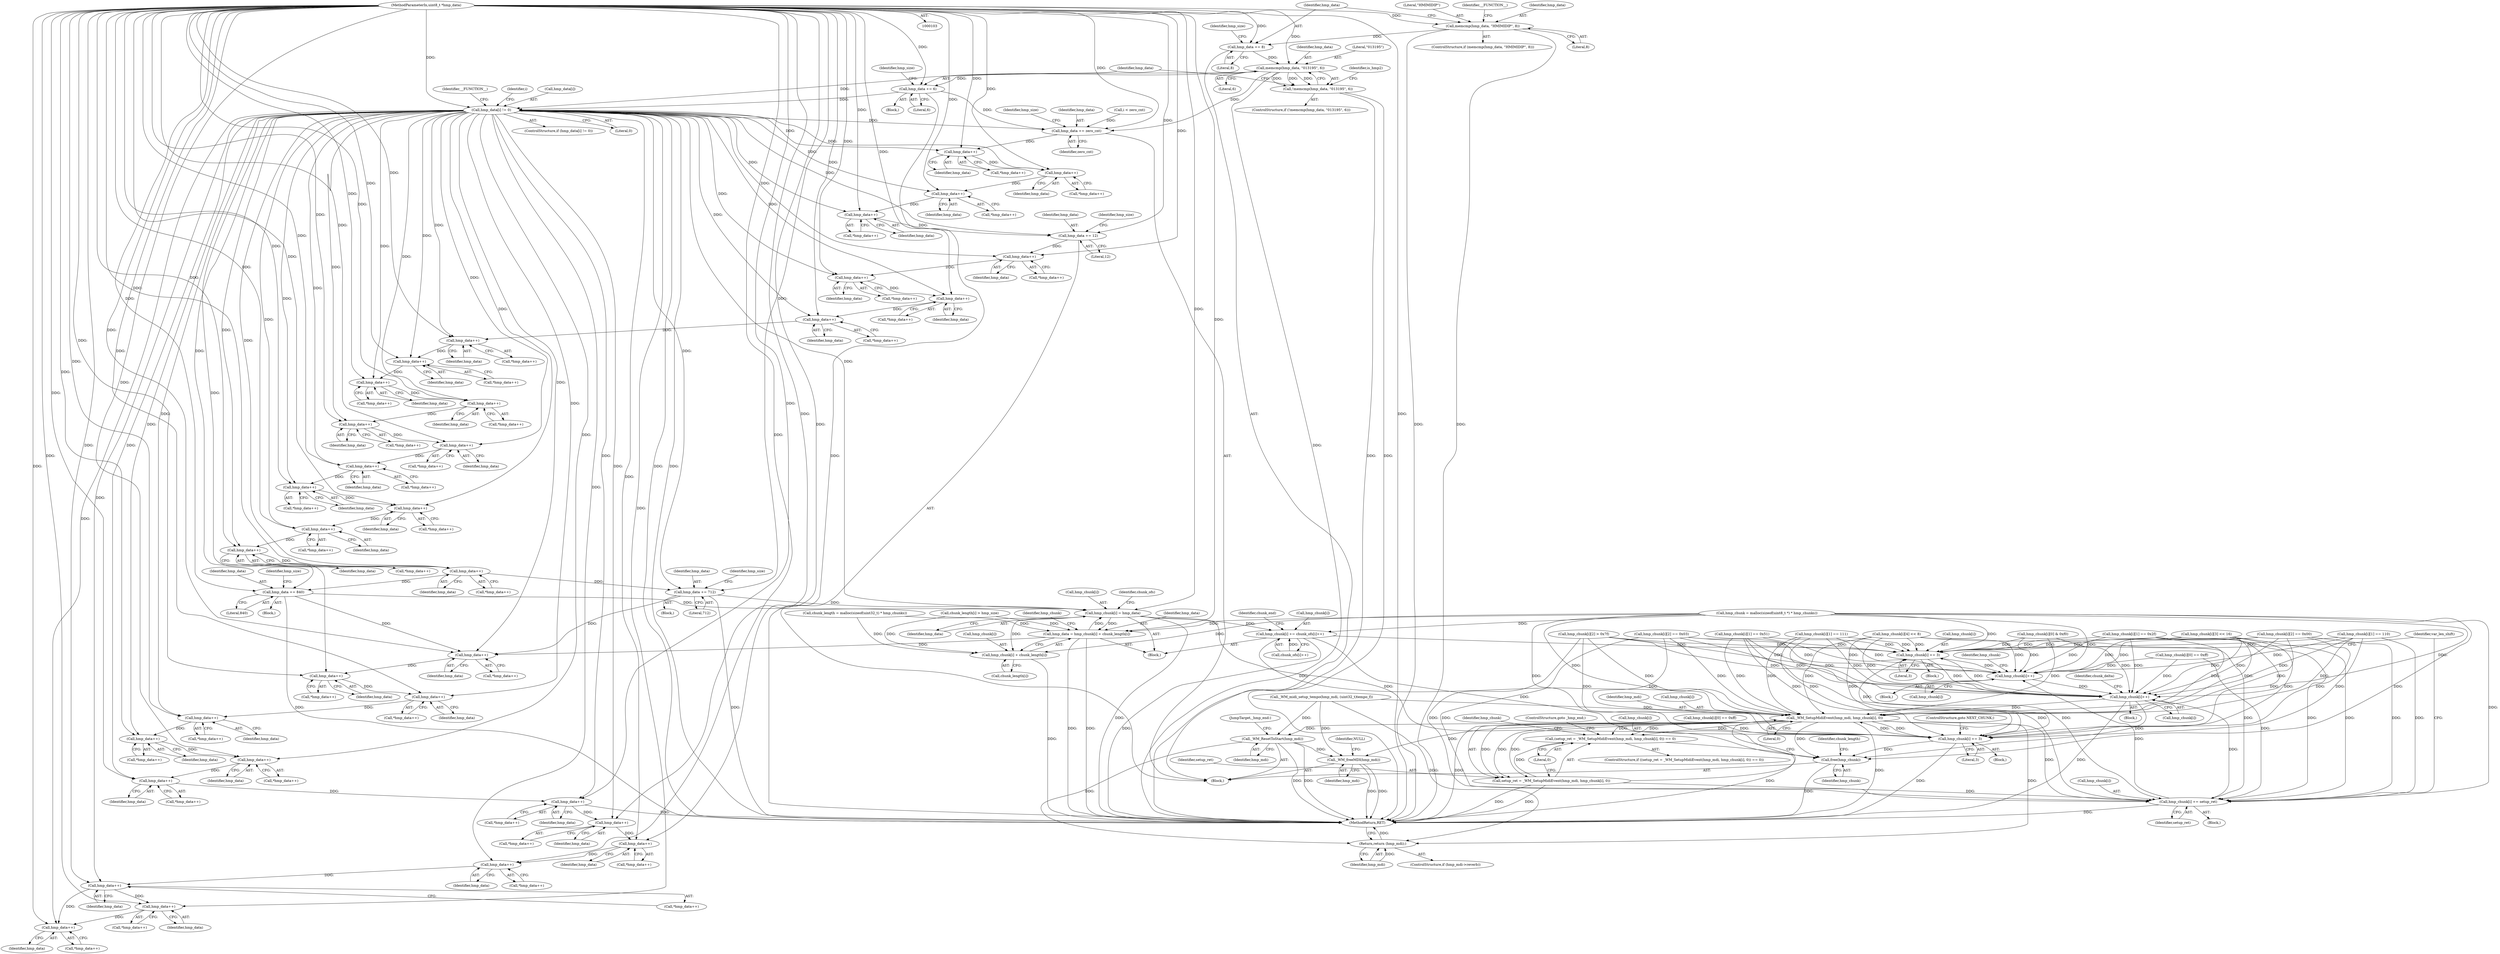 digraph "0_wildmidi_660b513d99bced8783a4a5984ac2f742c74ebbdd_0@API" {
"1000194" [label="(Call,memcmp(hmp_data, \"HMIMIDIP\", 8))"];
"1000104" [label="(MethodParameterIn,uint8_t *hmp_data)"];
"1000207" [label="(Call,hmp_data += 8)"];
"1000215" [label="(Call,memcmp(hmp_data, \"013195\", 6))"];
"1000214" [label="(Call,!memcmp(hmp_data, \"013195\", 6))"];
"1000220" [label="(Call,hmp_data += 6)"];
"1000251" [label="(Call,hmp_data[i] != 0)"];
"1000265" [label="(Call,hmp_data += zero_cnt)"];
"1000274" [label="(Call,hmp_data++)"];
"1000280" [label="(Call,hmp_data++)"];
"1000287" [label="(Call,hmp_data++)"];
"1000294" [label="(Call,hmp_data++)"];
"1000302" [label="(Call,hmp_data += 12)"];
"1000311" [label="(Call,hmp_data++)"];
"1000317" [label="(Call,hmp_data++)"];
"1000324" [label="(Call,hmp_data++)"];
"1000331" [label="(Call,hmp_data++)"];
"1000340" [label="(Call,hmp_data++)"];
"1000346" [label="(Call,hmp_data++)"];
"1000353" [label="(Call,hmp_data++)"];
"1000360" [label="(Call,hmp_data++)"];
"1000374" [label="(Call,hmp_data++)"];
"1000380" [label="(Call,hmp_data++)"];
"1000387" [label="(Call,hmp_data++)"];
"1000394" [label="(Call,hmp_data++)"];
"1000431" [label="(Call,hmp_data++)"];
"1000437" [label="(Call,hmp_data++)"];
"1000444" [label="(Call,hmp_data++)"];
"1000451" [label="(Call,hmp_data++)"];
"1000462" [label="(Call,hmp_data += 840)"];
"1000535" [label="(Call,hmp_chunk[i] = hmp_data)"];
"1000742" [label="(Call,hmp_data = hmp_chunk[i] + chunk_length[i])"];
"1000548" [label="(Call,hmp_data++)"];
"1000554" [label="(Call,hmp_data++)"];
"1000561" [label="(Call,hmp_data++)"];
"1000568" [label="(Call,hmp_data++)"];
"1000583" [label="(Call,hmp_data++)"];
"1000591" [label="(Call,hmp_data++)"];
"1000600" [label="(Call,hmp_data++)"];
"1000609" [label="(Call,hmp_data++)"];
"1000639" [label="(Call,hmp_data++)"];
"1000645" [label="(Call,hmp_data++)"];
"1000652" [label="(Call,hmp_data++)"];
"1000659" [label="(Call,hmp_data++)"];
"1000696" [label="(Call,hmp_data++)"];
"1000722" [label="(Call,hmp_data++)"];
"1000744" [label="(Call,hmp_chunk[i] + chunk_length[i])"];
"1000751" [label="(Call,hmp_chunk[i] += chunk_ofs[i]++)"];
"1000899" [label="(Call,hmp_chunk[i] += 3)"];
"1001065" [label="(Call,hmp_chunk[i]++)"];
"1001091" [label="(Call,hmp_chunk[i]++)"];
"1000914" [label="(Call,_WM_SetupMidiEvent(hmp_mdi, hmp_chunk[i], 0))"];
"1000911" [label="(Call,(setup_ret = _WM_SetupMidiEvent(hmp_mdi, hmp_chunk[i], 0)) == 0)"];
"1000912" [label="(Call,setup_ret = _WM_SetupMidiEvent(hmp_mdi, hmp_chunk[i], 0))"];
"1001023" [label="(Call,hmp_chunk[i] += setup_ret)"];
"1000955" [label="(Call,hmp_chunk[i] += 3)"];
"1001211" [label="(Call,free(hmp_chunk))"];
"1001208" [label="(Call,_WM_ResetToStart(hmp_mdi))"];
"1001225" [label="(Return,return (hmp_mdi);)"];
"1001227" [label="(Call,_WM_freeMDI(hmp_mdi))"];
"1000470" [label="(Call,hmp_data += 712)"];
"1000912" [label="(Call,setup_ret = _WM_SetupMidiEvent(hmp_mdi, hmp_chunk[i], 0))"];
"1000269" [label="(Identifier,hmp_size)"];
"1000568" [label="(Call,hmp_data++)"];
"1000482" [label="(Call,_WM_midi_setup_tempo(hmp_mdi, (uint32_t)tempo_f))"];
"1000494" [label="(Call,chunk_length = malloc(sizeof(uint32_t) * hmp_chunks))"];
"1000200" [label="(Identifier,__FUNCTION__)"];
"1000222" [label="(Literal,6)"];
"1000332" [label="(Identifier,hmp_data)"];
"1000452" [label="(Identifier,hmp_data)"];
"1000660" [label="(Identifier,hmp_data)"];
"1000347" [label="(Identifier,hmp_data)"];
"1000554" [label="(Call,hmp_data++)"];
"1000920" [label="(Literal,0)"];
"1000432" [label="(Identifier,hmp_data)"];
"1000659" [label="(Call,hmp_data++)"];
"1000266" [label="(Identifier,hmp_data)"];
"1000723" [label="(Identifier,hmp_data)"];
"1000761" [label="(Identifier,chunk_end)"];
"1000722" [label="(Call,hmp_data++)"];
"1001092" [label="(Call,hmp_chunk[i])"];
"1000207" [label="(Call,hmp_data += 8)"];
"1000547" [label="(Call,*hmp_data++)"];
"1001210" [label="(JumpTarget,_hmp_end:)"];
"1000609" [label="(Call,hmp_data++)"];
"1000331" [label="(Call,hmp_data++)"];
"1000487" [label="(Call,hmp_chunk = malloc(sizeof(uint8_t *) * hmp_chunks))"];
"1001231" [label="(MethodReturn,RET)"];
"1000900" [label="(Call,hmp_chunk[i])"];
"1000463" [label="(Identifier,hmp_data)"];
"1000645" [label="(Call,hmp_data++)"];
"1000748" [label="(Call,chunk_length[i])"];
"1000964" [label="(Call,hmp_chunk[i][0] == 0xff)"];
"1000905" [label="(Block,)"];
"1001000" [label="(Call,hmp_chunk[i][4] << 8)"];
"1000618" [label="(Call,chunk_length[i] > hmp_size)"];
"1000567" [label="(Call,*hmp_data++)"];
"1000867" [label="(Call,hmp_chunk[i][0] & 0xf0)"];
"1000877" [label="(Call,hmp_chunk[i][1] == 110)"];
"1000472" [label="(Literal,712)"];
"1000940" [label="(Call,hmp_chunk[i][2] == 0x00)"];
"1000317" [label="(Call,hmp_data++)"];
"1000583" [label="(Call,hmp_data++)"];
"1000743" [label="(Identifier,hmp_data)"];
"1000561" [label="(Call,hmp_data++)"];
"1000316" [label="(Call,*hmp_data++)"];
"1000311" [label="(Call,hmp_data++)"];
"1000381" [label="(Identifier,hmp_data)"];
"1001211" [label="(Call,free(hmp_chunk))"];
"1000219" [label="(Block,)"];
"1000275" [label="(Identifier,hmp_data)"];
"1000445" [label="(Identifier,hmp_data)"];
"1000394" [label="(Call,hmp_data++)"];
"1000915" [label="(Identifier,hmp_mdi)"];
"1000323" [label="(Call,*hmp_data++)"];
"1001091" [label="(Call,hmp_chunk[i]++)"];
"1000230" [label="(Identifier,is_hmp2)"];
"1000972" [label="(Call,hmp_chunk[i][1] == 0x51)"];
"1000450" [label="(Call,*hmp_data++)"];
"1000280" [label="(Call,hmp_data++)"];
"1000310" [label="(Call,*hmp_data++)"];
"1000195" [label="(Identifier,hmp_data)"];
"1000536" [label="(Call,hmp_chunk[i])"];
"1001023" [label="(Call,hmp_chunk[i] += setup_ret)"];
"1000755" [label="(Call,chunk_ofs[i]++)"];
"1000393" [label="(Call,*hmp_data++)"];
"1000474" [label="(Identifier,hmp_size)"];
"1000753" [label="(Identifier,hmp_chunk)"];
"1001208" [label="(Call,_WM_ResetToStart(hmp_mdi))"];
"1000303" [label="(Identifier,hmp_data)"];
"1000560" [label="(Call,*hmp_data++)"];
"1000325" [label="(Identifier,hmp_data)"];
"1000959" [label="(Literal,3)"];
"1000925" [label="(Call,hmp_chunk[i][0] == 0xff)"];
"1000451" [label="(Call,hmp_data++)"];
"1000992" [label="(Call,hmp_chunk[i][3] << 16)"];
"1000638" [label="(Call,*hmp_data++)"];
"1001072" [label="(Identifier,hmp_chunk)"];
"1000466" [label="(Identifier,hmp_size)"];
"1000470" [label="(Call,hmp_data += 712)"];
"1000352" [label="(Call,*hmp_data++)"];
"1000287" [label="(Call,hmp_data++)"];
"1000244" [label="(Call,i < zero_cnt)"];
"1000555" [label="(Identifier,hmp_data)"];
"1000462" [label="(Call,hmp_data += 840)"];
"1000469" [label="(Block,)"];
"1000304" [label="(Literal,12)"];
"1000302" [label="(Call,hmp_data += 12)"];
"1000644" [label="(Call,*hmp_data++)"];
"1000438" [label="(Identifier,hmp_data)"];
"1000216" [label="(Identifier,hmp_data)"];
"1000600" [label="(Call,hmp_data++)"];
"1000430" [label="(Call,*hmp_data++)"];
"1000590" [label="(Call,*hmp_data++)"];
"1001225" [label="(Return,return (hmp_mdi);)"];
"1000535" [label="(Call,hmp_chunk[i] = hmp_data)"];
"1000250" [label="(ControlStructure,if (hmp_data[i] != 0))"];
"1000582" [label="(Call,*hmp_data++)"];
"1000910" [label="(ControlStructure,if ((setup_ret = _WM_SetupMidiEvent(hmp_mdi, hmp_chunk[i], 0)) == 0))"];
"1001227" [label="(Call,_WM_freeMDI(hmp_mdi))"];
"1000106" [label="(Block,)"];
"1000914" [label="(Call,_WM_SetupMidiEvent(hmp_mdi, hmp_chunk[i], 0))"];
"1000273" [label="(Call,*hmp_data++)"];
"1000863" [label="(Block,)"];
"1000345" [label="(Call,*hmp_data++)"];
"1000288" [label="(Identifier,hmp_data)"];
"1001228" [label="(Identifier,hmp_mdi)"];
"1001029" [label="(Identifier,var_len_shift)"];
"1000380" [label="(Call,hmp_data++)"];
"1000395" [label="(Identifier,hmp_data)"];
"1000601" [label="(Identifier,hmp_data)"];
"1000251" [label="(Call,hmp_data[i] != 0)"];
"1000898" [label="(Block,)"];
"1000913" [label="(Identifier,setup_ret)"];
"1001024" [label="(Call,hmp_chunk[i])"];
"1000903" [label="(Literal,3)"];
"1000884" [label="(Call,hmp_chunk[i][1] == 111)"];
"1000318" [label="(Identifier,hmp_data)"];
"1000919" [label="(Literal,0)"];
"1000324" [label="(Call,hmp_data++)"];
"1000658" [label="(Call,*hmp_data++)"];
"1000375" [label="(Identifier,hmp_data)"];
"1000891" [label="(Call,hmp_chunk[i][2] > 0x7f)"];
"1000955" [label="(Call,hmp_chunk[i] += 3)"];
"1000444" [label="(Call,hmp_data++)"];
"1000542" [label="(Identifier,chunk_ofs)"];
"1000213" [label="(ControlStructure,if (!memcmp(hmp_data, \"013195\", 6)))"];
"1000751" [label="(Call,hmp_chunk[i] += chunk_ofs[i]++)"];
"1000569" [label="(Identifier,hmp_data)"];
"1000208" [label="(Identifier,hmp_data)"];
"1000745" [label="(Call,hmp_chunk[i])"];
"1000193" [label="(ControlStructure,if (memcmp(hmp_data, \"HMIMIDIP\", 8)))"];
"1000306" [label="(Identifier,hmp_size)"];
"1000330" [label="(Call,*hmp_data++)"];
"1000379" [label="(Call,*hmp_data++)"];
"1000721" [label="(Call,*hmp_data++)"];
"1000215" [label="(Call,memcmp(hmp_data, \"013195\", 6))"];
"1000947" [label="(Block,)"];
"1000651" [label="(Call,*hmp_data++)"];
"1000652" [label="(Call,hmp_data++)"];
"1000267" [label="(Identifier,zero_cnt)"];
"1000339" [label="(Call,*hmp_data++)"];
"1000640" [label="(Identifier,hmp_data)"];
"1000899" [label="(Call,hmp_chunk[i] += 3)"];
"1000217" [label="(Literal,\"013195\")"];
"1000548" [label="(Call,hmp_data++)"];
"1000549" [label="(Identifier,hmp_data)"];
"1000295" [label="(Identifier,hmp_data)"];
"1000539" [label="(Identifier,hmp_data)"];
"1000265" [label="(Call,hmp_data += zero_cnt)"];
"1000360" [label="(Call,hmp_data++)"];
"1000695" [label="(Call,*hmp_data++)"];
"1000341" [label="(Identifier,hmp_data)"];
"1000220" [label="(Call,hmp_data += 6)"];
"1000431" [label="(Call,hmp_data++)"];
"1001066" [label="(Call,hmp_chunk[i])"];
"1000697" [label="(Identifier,hmp_data)"];
"1000639" [label="(Call,hmp_data++)"];
"1000608" [label="(Call,*hmp_data++)"];
"1000258" [label="(Identifier,__FUNCTION__)"];
"1000653" [label="(Identifier,hmp_data)"];
"1000346" [label="(Call,hmp_data++)"];
"1000197" [label="(Literal,8)"];
"1000281" [label="(Identifier,hmp_data)"];
"1000979" [label="(Call,hmp_chunk[i][2] == 0x03)"];
"1001045" [label="(Block,)"];
"1001097" [label="(Identifier,chunk_delta)"];
"1000591" [label="(Call,hmp_data++)"];
"1001027" [label="(Identifier,setup_ret)"];
"1000933" [label="(Call,hmp_chunk[i][1] == 0x2f)"];
"1000373" [label="(Call,*hmp_data++)"];
"1000592" [label="(Identifier,hmp_data)"];
"1000436" [label="(Call,*hmp_data++)"];
"1001212" [label="(Identifier,hmp_chunk)"];
"1000388" [label="(Identifier,hmp_data)"];
"1000274" [label="(Call,hmp_data++)"];
"1000194" [label="(Call,memcmp(hmp_data, \"HMIMIDIP\", 8))"];
"1000437" [label="(Call,hmp_data++)"];
"1000214" [label="(Call,!memcmp(hmp_data, \"013195\", 6))"];
"1000218" [label="(Literal,6)"];
"1000293" [label="(Call,*hmp_data++)"];
"1000562" [label="(Identifier,hmp_data)"];
"1000553" [label="(Call,*hmp_data++)"];
"1001226" [label="(Identifier,hmp_mdi)"];
"1000387" [label="(Call,hmp_data++)"];
"1000248" [label="(Identifier,i)"];
"1000960" [label="(ControlStructure,goto NEXT_CHUNK;)"];
"1000464" [label="(Literal,840)"];
"1000286" [label="(Call,*hmp_data++)"];
"1000471" [label="(Identifier,hmp_data)"];
"1000252" [label="(Call,hmp_data[i])"];
"1000386" [label="(Call,*hmp_data++)"];
"1000361" [label="(Identifier,hmp_data)"];
"1000279" [label="(Call,*hmp_data++)"];
"1000752" [label="(Call,hmp_chunk[i])"];
"1000224" [label="(Identifier,hmp_size)"];
"1000221" [label="(Identifier,hmp_data)"];
"1000294" [label="(Call,hmp_data++)"];
"1000209" [label="(Literal,8)"];
"1000354" [label="(Identifier,hmp_data)"];
"1000461" [label="(Block,)"];
"1000916" [label="(Call,hmp_chunk[i])"];
"1000610" [label="(Identifier,hmp_data)"];
"1000956" [label="(Call,hmp_chunk[i])"];
"1001230" [label="(Identifier,NULL)"];
"1000584" [label="(Identifier,hmp_data)"];
"1000374" [label="(Call,hmp_data++)"];
"1000928" [label="(Identifier,hmp_chunk)"];
"1000742" [label="(Call,hmp_data = hmp_chunk[i] + chunk_length[i])"];
"1000646" [label="(Identifier,hmp_data)"];
"1000599" [label="(Call,*hmp_data++)"];
"1001214" [label="(Identifier,chunk_length)"];
"1000312" [label="(Identifier,hmp_data)"];
"1000340" [label="(Call,hmp_data++)"];
"1000744" [label="(Call,hmp_chunk[i] + chunk_length[i])"];
"1001065" [label="(Call,hmp_chunk[i]++)"];
"1000104" [label="(MethodParameterIn,uint8_t *hmp_data)"];
"1000359" [label="(Call,*hmp_data++)"];
"1000353" [label="(Call,hmp_data++)"];
"1000911" [label="(Call,(setup_ret = _WM_SetupMidiEvent(hmp_mdi, hmp_chunk[i], 0)) == 0)"];
"1000196" [label="(Literal,\"HMIMIDIP\")"];
"1000922" [label="(ControlStructure,goto _hmp_end;)"];
"1001209" [label="(Identifier,hmp_mdi)"];
"1000696" [label="(Call,hmp_data++)"];
"1000255" [label="(Literal,0)"];
"1000534" [label="(Block,)"];
"1001221" [label="(ControlStructure,if (hmp_mdi->reverb))"];
"1000443" [label="(Call,*hmp_data++)"];
"1000211" [label="(Identifier,hmp_size)"];
"1000194" -> "1000193"  [label="AST: "];
"1000194" -> "1000197"  [label="CFG: "];
"1000195" -> "1000194"  [label="AST: "];
"1000196" -> "1000194"  [label="AST: "];
"1000197" -> "1000194"  [label="AST: "];
"1000200" -> "1000194"  [label="CFG: "];
"1000208" -> "1000194"  [label="CFG: "];
"1000194" -> "1001231"  [label="DDG: "];
"1000194" -> "1001231"  [label="DDG: "];
"1000104" -> "1000194"  [label="DDG: "];
"1000194" -> "1000207"  [label="DDG: "];
"1000104" -> "1000103"  [label="AST: "];
"1000104" -> "1001231"  [label="DDG: "];
"1000104" -> "1000207"  [label="DDG: "];
"1000104" -> "1000215"  [label="DDG: "];
"1000104" -> "1000220"  [label="DDG: "];
"1000104" -> "1000251"  [label="DDG: "];
"1000104" -> "1000265"  [label="DDG: "];
"1000104" -> "1000274"  [label="DDG: "];
"1000104" -> "1000280"  [label="DDG: "];
"1000104" -> "1000287"  [label="DDG: "];
"1000104" -> "1000294"  [label="DDG: "];
"1000104" -> "1000302"  [label="DDG: "];
"1000104" -> "1000311"  [label="DDG: "];
"1000104" -> "1000317"  [label="DDG: "];
"1000104" -> "1000324"  [label="DDG: "];
"1000104" -> "1000331"  [label="DDG: "];
"1000104" -> "1000340"  [label="DDG: "];
"1000104" -> "1000346"  [label="DDG: "];
"1000104" -> "1000353"  [label="DDG: "];
"1000104" -> "1000360"  [label="DDG: "];
"1000104" -> "1000374"  [label="DDG: "];
"1000104" -> "1000380"  [label="DDG: "];
"1000104" -> "1000387"  [label="DDG: "];
"1000104" -> "1000394"  [label="DDG: "];
"1000104" -> "1000431"  [label="DDG: "];
"1000104" -> "1000437"  [label="DDG: "];
"1000104" -> "1000444"  [label="DDG: "];
"1000104" -> "1000451"  [label="DDG: "];
"1000104" -> "1000462"  [label="DDG: "];
"1000104" -> "1000470"  [label="DDG: "];
"1000104" -> "1000535"  [label="DDG: "];
"1000104" -> "1000548"  [label="DDG: "];
"1000104" -> "1000554"  [label="DDG: "];
"1000104" -> "1000561"  [label="DDG: "];
"1000104" -> "1000568"  [label="DDG: "];
"1000104" -> "1000583"  [label="DDG: "];
"1000104" -> "1000591"  [label="DDG: "];
"1000104" -> "1000600"  [label="DDG: "];
"1000104" -> "1000609"  [label="DDG: "];
"1000104" -> "1000639"  [label="DDG: "];
"1000104" -> "1000645"  [label="DDG: "];
"1000104" -> "1000652"  [label="DDG: "];
"1000104" -> "1000659"  [label="DDG: "];
"1000104" -> "1000696"  [label="DDG: "];
"1000104" -> "1000722"  [label="DDG: "];
"1000104" -> "1000742"  [label="DDG: "];
"1000207" -> "1000106"  [label="AST: "];
"1000207" -> "1000209"  [label="CFG: "];
"1000208" -> "1000207"  [label="AST: "];
"1000209" -> "1000207"  [label="AST: "];
"1000211" -> "1000207"  [label="CFG: "];
"1000207" -> "1000215"  [label="DDG: "];
"1000215" -> "1000214"  [label="AST: "];
"1000215" -> "1000218"  [label="CFG: "];
"1000216" -> "1000215"  [label="AST: "];
"1000217" -> "1000215"  [label="AST: "];
"1000218" -> "1000215"  [label="AST: "];
"1000214" -> "1000215"  [label="CFG: "];
"1000215" -> "1001231"  [label="DDG: "];
"1000215" -> "1000214"  [label="DDG: "];
"1000215" -> "1000214"  [label="DDG: "];
"1000215" -> "1000214"  [label="DDG: "];
"1000215" -> "1000220"  [label="DDG: "];
"1000215" -> "1000251"  [label="DDG: "];
"1000215" -> "1000265"  [label="DDG: "];
"1000214" -> "1000213"  [label="AST: "];
"1000221" -> "1000214"  [label="CFG: "];
"1000230" -> "1000214"  [label="CFG: "];
"1000214" -> "1001231"  [label="DDG: "];
"1000214" -> "1001231"  [label="DDG: "];
"1000220" -> "1000219"  [label="AST: "];
"1000220" -> "1000222"  [label="CFG: "];
"1000221" -> "1000220"  [label="AST: "];
"1000222" -> "1000220"  [label="AST: "];
"1000224" -> "1000220"  [label="CFG: "];
"1000220" -> "1001231"  [label="DDG: "];
"1000220" -> "1000251"  [label="DDG: "];
"1000220" -> "1000265"  [label="DDG: "];
"1000251" -> "1000250"  [label="AST: "];
"1000251" -> "1000255"  [label="CFG: "];
"1000252" -> "1000251"  [label="AST: "];
"1000255" -> "1000251"  [label="AST: "];
"1000258" -> "1000251"  [label="CFG: "];
"1000248" -> "1000251"  [label="CFG: "];
"1000251" -> "1001231"  [label="DDG: "];
"1000251" -> "1001231"  [label="DDG: "];
"1000251" -> "1000265"  [label="DDG: "];
"1000251" -> "1000274"  [label="DDG: "];
"1000251" -> "1000280"  [label="DDG: "];
"1000251" -> "1000287"  [label="DDG: "];
"1000251" -> "1000294"  [label="DDG: "];
"1000251" -> "1000302"  [label="DDG: "];
"1000251" -> "1000311"  [label="DDG: "];
"1000251" -> "1000317"  [label="DDG: "];
"1000251" -> "1000324"  [label="DDG: "];
"1000251" -> "1000331"  [label="DDG: "];
"1000251" -> "1000340"  [label="DDG: "];
"1000251" -> "1000346"  [label="DDG: "];
"1000251" -> "1000353"  [label="DDG: "];
"1000251" -> "1000360"  [label="DDG: "];
"1000251" -> "1000374"  [label="DDG: "];
"1000251" -> "1000380"  [label="DDG: "];
"1000251" -> "1000387"  [label="DDG: "];
"1000251" -> "1000394"  [label="DDG: "];
"1000251" -> "1000431"  [label="DDG: "];
"1000251" -> "1000437"  [label="DDG: "];
"1000251" -> "1000444"  [label="DDG: "];
"1000251" -> "1000451"  [label="DDG: "];
"1000251" -> "1000462"  [label="DDG: "];
"1000251" -> "1000470"  [label="DDG: "];
"1000251" -> "1000535"  [label="DDG: "];
"1000251" -> "1000548"  [label="DDG: "];
"1000251" -> "1000554"  [label="DDG: "];
"1000251" -> "1000561"  [label="DDG: "];
"1000251" -> "1000568"  [label="DDG: "];
"1000251" -> "1000583"  [label="DDG: "];
"1000251" -> "1000591"  [label="DDG: "];
"1000251" -> "1000600"  [label="DDG: "];
"1000251" -> "1000609"  [label="DDG: "];
"1000251" -> "1000639"  [label="DDG: "];
"1000251" -> "1000645"  [label="DDG: "];
"1000251" -> "1000652"  [label="DDG: "];
"1000251" -> "1000659"  [label="DDG: "];
"1000251" -> "1000696"  [label="DDG: "];
"1000251" -> "1000722"  [label="DDG: "];
"1000265" -> "1000106"  [label="AST: "];
"1000265" -> "1000267"  [label="CFG: "];
"1000266" -> "1000265"  [label="AST: "];
"1000267" -> "1000265"  [label="AST: "];
"1000269" -> "1000265"  [label="CFG: "];
"1000244" -> "1000265"  [label="DDG: "];
"1000265" -> "1000274"  [label="DDG: "];
"1000274" -> "1000273"  [label="AST: "];
"1000274" -> "1000275"  [label="CFG: "];
"1000275" -> "1000274"  [label="AST: "];
"1000273" -> "1000274"  [label="CFG: "];
"1000274" -> "1000280"  [label="DDG: "];
"1000280" -> "1000279"  [label="AST: "];
"1000280" -> "1000281"  [label="CFG: "];
"1000281" -> "1000280"  [label="AST: "];
"1000279" -> "1000280"  [label="CFG: "];
"1000280" -> "1000287"  [label="DDG: "];
"1000287" -> "1000286"  [label="AST: "];
"1000287" -> "1000288"  [label="CFG: "];
"1000288" -> "1000287"  [label="AST: "];
"1000286" -> "1000287"  [label="CFG: "];
"1000287" -> "1000294"  [label="DDG: "];
"1000294" -> "1000293"  [label="AST: "];
"1000294" -> "1000295"  [label="CFG: "];
"1000295" -> "1000294"  [label="AST: "];
"1000293" -> "1000294"  [label="CFG: "];
"1000294" -> "1000302"  [label="DDG: "];
"1000302" -> "1000106"  [label="AST: "];
"1000302" -> "1000304"  [label="CFG: "];
"1000303" -> "1000302"  [label="AST: "];
"1000304" -> "1000302"  [label="AST: "];
"1000306" -> "1000302"  [label="CFG: "];
"1000302" -> "1000311"  [label="DDG: "];
"1000311" -> "1000310"  [label="AST: "];
"1000311" -> "1000312"  [label="CFG: "];
"1000312" -> "1000311"  [label="AST: "];
"1000310" -> "1000311"  [label="CFG: "];
"1000311" -> "1000317"  [label="DDG: "];
"1000317" -> "1000316"  [label="AST: "];
"1000317" -> "1000318"  [label="CFG: "];
"1000318" -> "1000317"  [label="AST: "];
"1000316" -> "1000317"  [label="CFG: "];
"1000317" -> "1000324"  [label="DDG: "];
"1000324" -> "1000323"  [label="AST: "];
"1000324" -> "1000325"  [label="CFG: "];
"1000325" -> "1000324"  [label="AST: "];
"1000323" -> "1000324"  [label="CFG: "];
"1000324" -> "1000331"  [label="DDG: "];
"1000331" -> "1000330"  [label="AST: "];
"1000331" -> "1000332"  [label="CFG: "];
"1000332" -> "1000331"  [label="AST: "];
"1000330" -> "1000331"  [label="CFG: "];
"1000331" -> "1000340"  [label="DDG: "];
"1000340" -> "1000339"  [label="AST: "];
"1000340" -> "1000341"  [label="CFG: "];
"1000341" -> "1000340"  [label="AST: "];
"1000339" -> "1000340"  [label="CFG: "];
"1000340" -> "1000346"  [label="DDG: "];
"1000346" -> "1000345"  [label="AST: "];
"1000346" -> "1000347"  [label="CFG: "];
"1000347" -> "1000346"  [label="AST: "];
"1000345" -> "1000346"  [label="CFG: "];
"1000346" -> "1000353"  [label="DDG: "];
"1000353" -> "1000352"  [label="AST: "];
"1000353" -> "1000354"  [label="CFG: "];
"1000354" -> "1000353"  [label="AST: "];
"1000352" -> "1000353"  [label="CFG: "];
"1000353" -> "1000360"  [label="DDG: "];
"1000360" -> "1000359"  [label="AST: "];
"1000360" -> "1000361"  [label="CFG: "];
"1000361" -> "1000360"  [label="AST: "];
"1000359" -> "1000360"  [label="CFG: "];
"1000360" -> "1000374"  [label="DDG: "];
"1000374" -> "1000373"  [label="AST: "];
"1000374" -> "1000375"  [label="CFG: "];
"1000375" -> "1000374"  [label="AST: "];
"1000373" -> "1000374"  [label="CFG: "];
"1000374" -> "1000380"  [label="DDG: "];
"1000380" -> "1000379"  [label="AST: "];
"1000380" -> "1000381"  [label="CFG: "];
"1000381" -> "1000380"  [label="AST: "];
"1000379" -> "1000380"  [label="CFG: "];
"1000380" -> "1000387"  [label="DDG: "];
"1000387" -> "1000386"  [label="AST: "];
"1000387" -> "1000388"  [label="CFG: "];
"1000388" -> "1000387"  [label="AST: "];
"1000386" -> "1000387"  [label="CFG: "];
"1000387" -> "1000394"  [label="DDG: "];
"1000394" -> "1000393"  [label="AST: "];
"1000394" -> "1000395"  [label="CFG: "];
"1000395" -> "1000394"  [label="AST: "];
"1000393" -> "1000394"  [label="CFG: "];
"1000394" -> "1000431"  [label="DDG: "];
"1000431" -> "1000430"  [label="AST: "];
"1000431" -> "1000432"  [label="CFG: "];
"1000432" -> "1000431"  [label="AST: "];
"1000430" -> "1000431"  [label="CFG: "];
"1000431" -> "1000437"  [label="DDG: "];
"1000437" -> "1000436"  [label="AST: "];
"1000437" -> "1000438"  [label="CFG: "];
"1000438" -> "1000437"  [label="AST: "];
"1000436" -> "1000437"  [label="CFG: "];
"1000437" -> "1000444"  [label="DDG: "];
"1000444" -> "1000443"  [label="AST: "];
"1000444" -> "1000445"  [label="CFG: "];
"1000445" -> "1000444"  [label="AST: "];
"1000443" -> "1000444"  [label="CFG: "];
"1000444" -> "1000451"  [label="DDG: "];
"1000451" -> "1000450"  [label="AST: "];
"1000451" -> "1000452"  [label="CFG: "];
"1000452" -> "1000451"  [label="AST: "];
"1000450" -> "1000451"  [label="CFG: "];
"1000451" -> "1000462"  [label="DDG: "];
"1000451" -> "1000470"  [label="DDG: "];
"1000462" -> "1000461"  [label="AST: "];
"1000462" -> "1000464"  [label="CFG: "];
"1000463" -> "1000462"  [label="AST: "];
"1000464" -> "1000462"  [label="AST: "];
"1000466" -> "1000462"  [label="CFG: "];
"1000462" -> "1001231"  [label="DDG: "];
"1000462" -> "1000535"  [label="DDG: "];
"1000462" -> "1000548"  [label="DDG: "];
"1000535" -> "1000534"  [label="AST: "];
"1000535" -> "1000539"  [label="CFG: "];
"1000536" -> "1000535"  [label="AST: "];
"1000539" -> "1000535"  [label="AST: "];
"1000542" -> "1000535"  [label="CFG: "];
"1000535" -> "1001231"  [label="DDG: "];
"1000742" -> "1000535"  [label="DDG: "];
"1000470" -> "1000535"  [label="DDG: "];
"1000535" -> "1000742"  [label="DDG: "];
"1000535" -> "1000744"  [label="DDG: "];
"1000535" -> "1000751"  [label="DDG: "];
"1000535" -> "1001211"  [label="DDG: "];
"1000742" -> "1000534"  [label="AST: "];
"1000742" -> "1000744"  [label="CFG: "];
"1000743" -> "1000742"  [label="AST: "];
"1000744" -> "1000742"  [label="AST: "];
"1000753" -> "1000742"  [label="CFG: "];
"1000742" -> "1001231"  [label="DDG: "];
"1000742" -> "1001231"  [label="DDG: "];
"1000742" -> "1000548"  [label="DDG: "];
"1000487" -> "1000742"  [label="DDG: "];
"1000494" -> "1000742"  [label="DDG: "];
"1000618" -> "1000742"  [label="DDG: "];
"1000548" -> "1000547"  [label="AST: "];
"1000548" -> "1000549"  [label="CFG: "];
"1000549" -> "1000548"  [label="AST: "];
"1000547" -> "1000548"  [label="CFG: "];
"1000470" -> "1000548"  [label="DDG: "];
"1000548" -> "1000554"  [label="DDG: "];
"1000554" -> "1000553"  [label="AST: "];
"1000554" -> "1000555"  [label="CFG: "];
"1000555" -> "1000554"  [label="AST: "];
"1000553" -> "1000554"  [label="CFG: "];
"1000554" -> "1000561"  [label="DDG: "];
"1000561" -> "1000560"  [label="AST: "];
"1000561" -> "1000562"  [label="CFG: "];
"1000562" -> "1000561"  [label="AST: "];
"1000560" -> "1000561"  [label="CFG: "];
"1000561" -> "1000568"  [label="DDG: "];
"1000568" -> "1000567"  [label="AST: "];
"1000568" -> "1000569"  [label="CFG: "];
"1000569" -> "1000568"  [label="AST: "];
"1000567" -> "1000568"  [label="CFG: "];
"1000568" -> "1000583"  [label="DDG: "];
"1000583" -> "1000582"  [label="AST: "];
"1000583" -> "1000584"  [label="CFG: "];
"1000584" -> "1000583"  [label="AST: "];
"1000582" -> "1000583"  [label="CFG: "];
"1000583" -> "1000591"  [label="DDG: "];
"1000591" -> "1000590"  [label="AST: "];
"1000591" -> "1000592"  [label="CFG: "];
"1000592" -> "1000591"  [label="AST: "];
"1000590" -> "1000591"  [label="CFG: "];
"1000591" -> "1000600"  [label="DDG: "];
"1000600" -> "1000599"  [label="AST: "];
"1000600" -> "1000601"  [label="CFG: "];
"1000601" -> "1000600"  [label="AST: "];
"1000599" -> "1000600"  [label="CFG: "];
"1000600" -> "1000609"  [label="DDG: "];
"1000609" -> "1000608"  [label="AST: "];
"1000609" -> "1000610"  [label="CFG: "];
"1000610" -> "1000609"  [label="AST: "];
"1000608" -> "1000609"  [label="CFG: "];
"1000609" -> "1001231"  [label="DDG: "];
"1000609" -> "1000639"  [label="DDG: "];
"1000639" -> "1000638"  [label="AST: "];
"1000639" -> "1000640"  [label="CFG: "];
"1000640" -> "1000639"  [label="AST: "];
"1000638" -> "1000639"  [label="CFG: "];
"1000639" -> "1000645"  [label="DDG: "];
"1000645" -> "1000644"  [label="AST: "];
"1000645" -> "1000646"  [label="CFG: "];
"1000646" -> "1000645"  [label="AST: "];
"1000644" -> "1000645"  [label="CFG: "];
"1000645" -> "1000652"  [label="DDG: "];
"1000652" -> "1000651"  [label="AST: "];
"1000652" -> "1000653"  [label="CFG: "];
"1000653" -> "1000652"  [label="AST: "];
"1000651" -> "1000652"  [label="CFG: "];
"1000652" -> "1000659"  [label="DDG: "];
"1000659" -> "1000658"  [label="AST: "];
"1000659" -> "1000660"  [label="CFG: "];
"1000660" -> "1000659"  [label="AST: "];
"1000658" -> "1000659"  [label="CFG: "];
"1000659" -> "1000696"  [label="DDG: "];
"1000659" -> "1000722"  [label="DDG: "];
"1000696" -> "1000695"  [label="AST: "];
"1000696" -> "1000697"  [label="CFG: "];
"1000697" -> "1000696"  [label="AST: "];
"1000695" -> "1000696"  [label="CFG: "];
"1000696" -> "1000722"  [label="DDG: "];
"1000722" -> "1000721"  [label="AST: "];
"1000722" -> "1000723"  [label="CFG: "];
"1000723" -> "1000722"  [label="AST: "];
"1000721" -> "1000722"  [label="CFG: "];
"1000744" -> "1000748"  [label="CFG: "];
"1000745" -> "1000744"  [label="AST: "];
"1000748" -> "1000744"  [label="AST: "];
"1000744" -> "1001231"  [label="DDG: "];
"1000487" -> "1000744"  [label="DDG: "];
"1000494" -> "1000744"  [label="DDG: "];
"1000618" -> "1000744"  [label="DDG: "];
"1000751" -> "1000534"  [label="AST: "];
"1000751" -> "1000755"  [label="CFG: "];
"1000752" -> "1000751"  [label="AST: "];
"1000755" -> "1000751"  [label="AST: "];
"1000761" -> "1000751"  [label="CFG: "];
"1000751" -> "1001231"  [label="DDG: "];
"1000487" -> "1000751"  [label="DDG: "];
"1000755" -> "1000751"  [label="DDG: "];
"1000751" -> "1000899"  [label="DDG: "];
"1000751" -> "1000914"  [label="DDG: "];
"1000751" -> "1001211"  [label="DDG: "];
"1000899" -> "1000898"  [label="AST: "];
"1000899" -> "1000903"  [label="CFG: "];
"1000900" -> "1000899"  [label="AST: "];
"1000903" -> "1000899"  [label="AST: "];
"1001029" -> "1000899"  [label="CFG: "];
"1000877" -> "1000899"  [label="DDG: "];
"1000992" -> "1000899"  [label="DDG: "];
"1000933" -> "1000899"  [label="DDG: "];
"1000487" -> "1000899"  [label="DDG: "];
"1000884" -> "1000899"  [label="DDG: "];
"1001000" -> "1000899"  [label="DDG: "];
"1000972" -> "1000899"  [label="DDG: "];
"1000867" -> "1000899"  [label="DDG: "];
"1000955" -> "1000899"  [label="DDG: "];
"1000940" -> "1000899"  [label="DDG: "];
"1000891" -> "1000899"  [label="DDG: "];
"1001091" -> "1000899"  [label="DDG: "];
"1000979" -> "1000899"  [label="DDG: "];
"1000899" -> "1001065"  [label="DDG: "];
"1000899" -> "1001091"  [label="DDG: "];
"1001065" -> "1001045"  [label="AST: "];
"1001065" -> "1001066"  [label="CFG: "];
"1001066" -> "1001065"  [label="AST: "];
"1001072" -> "1001065"  [label="CFG: "];
"1000877" -> "1001065"  [label="DDG: "];
"1001023" -> "1001065"  [label="DDG: "];
"1000992" -> "1001065"  [label="DDG: "];
"1000964" -> "1001065"  [label="DDG: "];
"1000933" -> "1001065"  [label="DDG: "];
"1000487" -> "1001065"  [label="DDG: "];
"1000884" -> "1001065"  [label="DDG: "];
"1001000" -> "1001065"  [label="DDG: "];
"1000972" -> "1001065"  [label="DDG: "];
"1000979" -> "1001065"  [label="DDG: "];
"1000867" -> "1001065"  [label="DDG: "];
"1000940" -> "1001065"  [label="DDG: "];
"1000891" -> "1001065"  [label="DDG: "];
"1001065" -> "1001091"  [label="DDG: "];
"1001091" -> "1000863"  [label="AST: "];
"1001091" -> "1001092"  [label="CFG: "];
"1001092" -> "1001091"  [label="AST: "];
"1001097" -> "1001091"  [label="CFG: "];
"1001091" -> "1001231"  [label="DDG: "];
"1001091" -> "1000914"  [label="DDG: "];
"1000877" -> "1001091"  [label="DDG: "];
"1001023" -> "1001091"  [label="DDG: "];
"1000992" -> "1001091"  [label="DDG: "];
"1000964" -> "1001091"  [label="DDG: "];
"1000933" -> "1001091"  [label="DDG: "];
"1000487" -> "1001091"  [label="DDG: "];
"1000884" -> "1001091"  [label="DDG: "];
"1001000" -> "1001091"  [label="DDG: "];
"1000972" -> "1001091"  [label="DDG: "];
"1000979" -> "1001091"  [label="DDG: "];
"1000867" -> "1001091"  [label="DDG: "];
"1000940" -> "1001091"  [label="DDG: "];
"1000891" -> "1001091"  [label="DDG: "];
"1001091" -> "1001211"  [label="DDG: "];
"1000914" -> "1000912"  [label="AST: "];
"1000914" -> "1000919"  [label="CFG: "];
"1000915" -> "1000914"  [label="AST: "];
"1000916" -> "1000914"  [label="AST: "];
"1000919" -> "1000914"  [label="AST: "];
"1000912" -> "1000914"  [label="CFG: "];
"1000914" -> "1001231"  [label="DDG: "];
"1000914" -> "1001231"  [label="DDG: "];
"1000914" -> "1000911"  [label="DDG: "];
"1000914" -> "1000911"  [label="DDG: "];
"1000914" -> "1000911"  [label="DDG: "];
"1000914" -> "1000912"  [label="DDG: "];
"1000914" -> "1000912"  [label="DDG: "];
"1000914" -> "1000912"  [label="DDG: "];
"1000482" -> "1000914"  [label="DDG: "];
"1000877" -> "1000914"  [label="DDG: "];
"1000992" -> "1000914"  [label="DDG: "];
"1000933" -> "1000914"  [label="DDG: "];
"1000487" -> "1000914"  [label="DDG: "];
"1000884" -> "1000914"  [label="DDG: "];
"1001000" -> "1000914"  [label="DDG: "];
"1000972" -> "1000914"  [label="DDG: "];
"1000867" -> "1000914"  [label="DDG: "];
"1000955" -> "1000914"  [label="DDG: "];
"1000940" -> "1000914"  [label="DDG: "];
"1000891" -> "1000914"  [label="DDG: "];
"1000979" -> "1000914"  [label="DDG: "];
"1000914" -> "1000955"  [label="DDG: "];
"1000914" -> "1001023"  [label="DDG: "];
"1000914" -> "1001208"  [label="DDG: "];
"1000914" -> "1001211"  [label="DDG: "];
"1000914" -> "1001225"  [label="DDG: "];
"1000914" -> "1001227"  [label="DDG: "];
"1000911" -> "1000910"  [label="AST: "];
"1000911" -> "1000920"  [label="CFG: "];
"1000912" -> "1000911"  [label="AST: "];
"1000920" -> "1000911"  [label="AST: "];
"1000922" -> "1000911"  [label="CFG: "];
"1000928" -> "1000911"  [label="CFG: "];
"1000911" -> "1001231"  [label="DDG: "];
"1000912" -> "1000911"  [label="DDG: "];
"1000913" -> "1000912"  [label="AST: "];
"1000920" -> "1000912"  [label="CFG: "];
"1000912" -> "1001231"  [label="DDG: "];
"1000912" -> "1001231"  [label="DDG: "];
"1000912" -> "1001023"  [label="DDG: "];
"1001023" -> "1000905"  [label="AST: "];
"1001023" -> "1001027"  [label="CFG: "];
"1001024" -> "1001023"  [label="AST: "];
"1001027" -> "1001023"  [label="AST: "];
"1001029" -> "1001023"  [label="CFG: "];
"1001023" -> "1001231"  [label="DDG: "];
"1000877" -> "1001023"  [label="DDG: "];
"1000992" -> "1001023"  [label="DDG: "];
"1000964" -> "1001023"  [label="DDG: "];
"1000933" -> "1001023"  [label="DDG: "];
"1000487" -> "1001023"  [label="DDG: "];
"1000884" -> "1001023"  [label="DDG: "];
"1001000" -> "1001023"  [label="DDG: "];
"1000972" -> "1001023"  [label="DDG: "];
"1000979" -> "1001023"  [label="DDG: "];
"1000940" -> "1001023"  [label="DDG: "];
"1000891" -> "1001023"  [label="DDG: "];
"1000955" -> "1000947"  [label="AST: "];
"1000955" -> "1000959"  [label="CFG: "];
"1000956" -> "1000955"  [label="AST: "];
"1000959" -> "1000955"  [label="AST: "];
"1000960" -> "1000955"  [label="CFG: "];
"1000955" -> "1001231"  [label="DDG: "];
"1000925" -> "1000955"  [label="DDG: "];
"1000877" -> "1000955"  [label="DDG: "];
"1000992" -> "1000955"  [label="DDG: "];
"1000933" -> "1000955"  [label="DDG: "];
"1000487" -> "1000955"  [label="DDG: "];
"1000884" -> "1000955"  [label="DDG: "];
"1001000" -> "1000955"  [label="DDG: "];
"1000972" -> "1000955"  [label="DDG: "];
"1000979" -> "1000955"  [label="DDG: "];
"1000940" -> "1000955"  [label="DDG: "];
"1000891" -> "1000955"  [label="DDG: "];
"1000955" -> "1001211"  [label="DDG: "];
"1001211" -> "1000106"  [label="AST: "];
"1001211" -> "1001212"  [label="CFG: "];
"1001212" -> "1001211"  [label="AST: "];
"1001214" -> "1001211"  [label="CFG: "];
"1001211" -> "1001231"  [label="DDG: "];
"1000487" -> "1001211"  [label="DDG: "];
"1001208" -> "1000106"  [label="AST: "];
"1001208" -> "1001209"  [label="CFG: "];
"1001209" -> "1001208"  [label="AST: "];
"1001210" -> "1001208"  [label="CFG: "];
"1001208" -> "1001231"  [label="DDG: "];
"1001208" -> "1001231"  [label="DDG: "];
"1000482" -> "1001208"  [label="DDG: "];
"1001208" -> "1001225"  [label="DDG: "];
"1001208" -> "1001227"  [label="DDG: "];
"1001225" -> "1001221"  [label="AST: "];
"1001225" -> "1001226"  [label="CFG: "];
"1001226" -> "1001225"  [label="AST: "];
"1001231" -> "1001225"  [label="CFG: "];
"1001225" -> "1001231"  [label="DDG: "];
"1001226" -> "1001225"  [label="DDG: "];
"1000482" -> "1001225"  [label="DDG: "];
"1001227" -> "1000106"  [label="AST: "];
"1001227" -> "1001228"  [label="CFG: "];
"1001228" -> "1001227"  [label="AST: "];
"1001230" -> "1001227"  [label="CFG: "];
"1001227" -> "1001231"  [label="DDG: "];
"1001227" -> "1001231"  [label="DDG: "];
"1000482" -> "1001227"  [label="DDG: "];
"1000470" -> "1000469"  [label="AST: "];
"1000470" -> "1000472"  [label="CFG: "];
"1000471" -> "1000470"  [label="AST: "];
"1000472" -> "1000470"  [label="AST: "];
"1000474" -> "1000470"  [label="CFG: "];
"1000470" -> "1001231"  [label="DDG: "];
}
